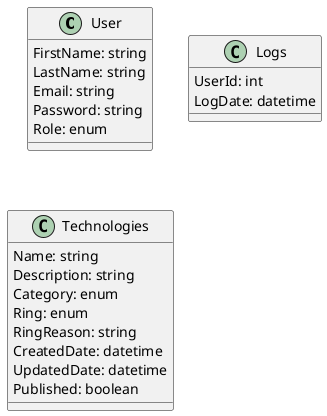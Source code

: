 @startuml db-schema

class User {
    FirstName: string
    LastName: string
    Email: string
    Password: string
    Role: enum
}

class Logs {
    UserId: int
    LogDate: datetime
}

class Technologies {
    Name: string
    Description: string
    Category: enum
    Ring: enum
    RingReason: string
    CreatedDate: datetime
    UpdatedDate: datetime
    Published: boolean
}

@enduml